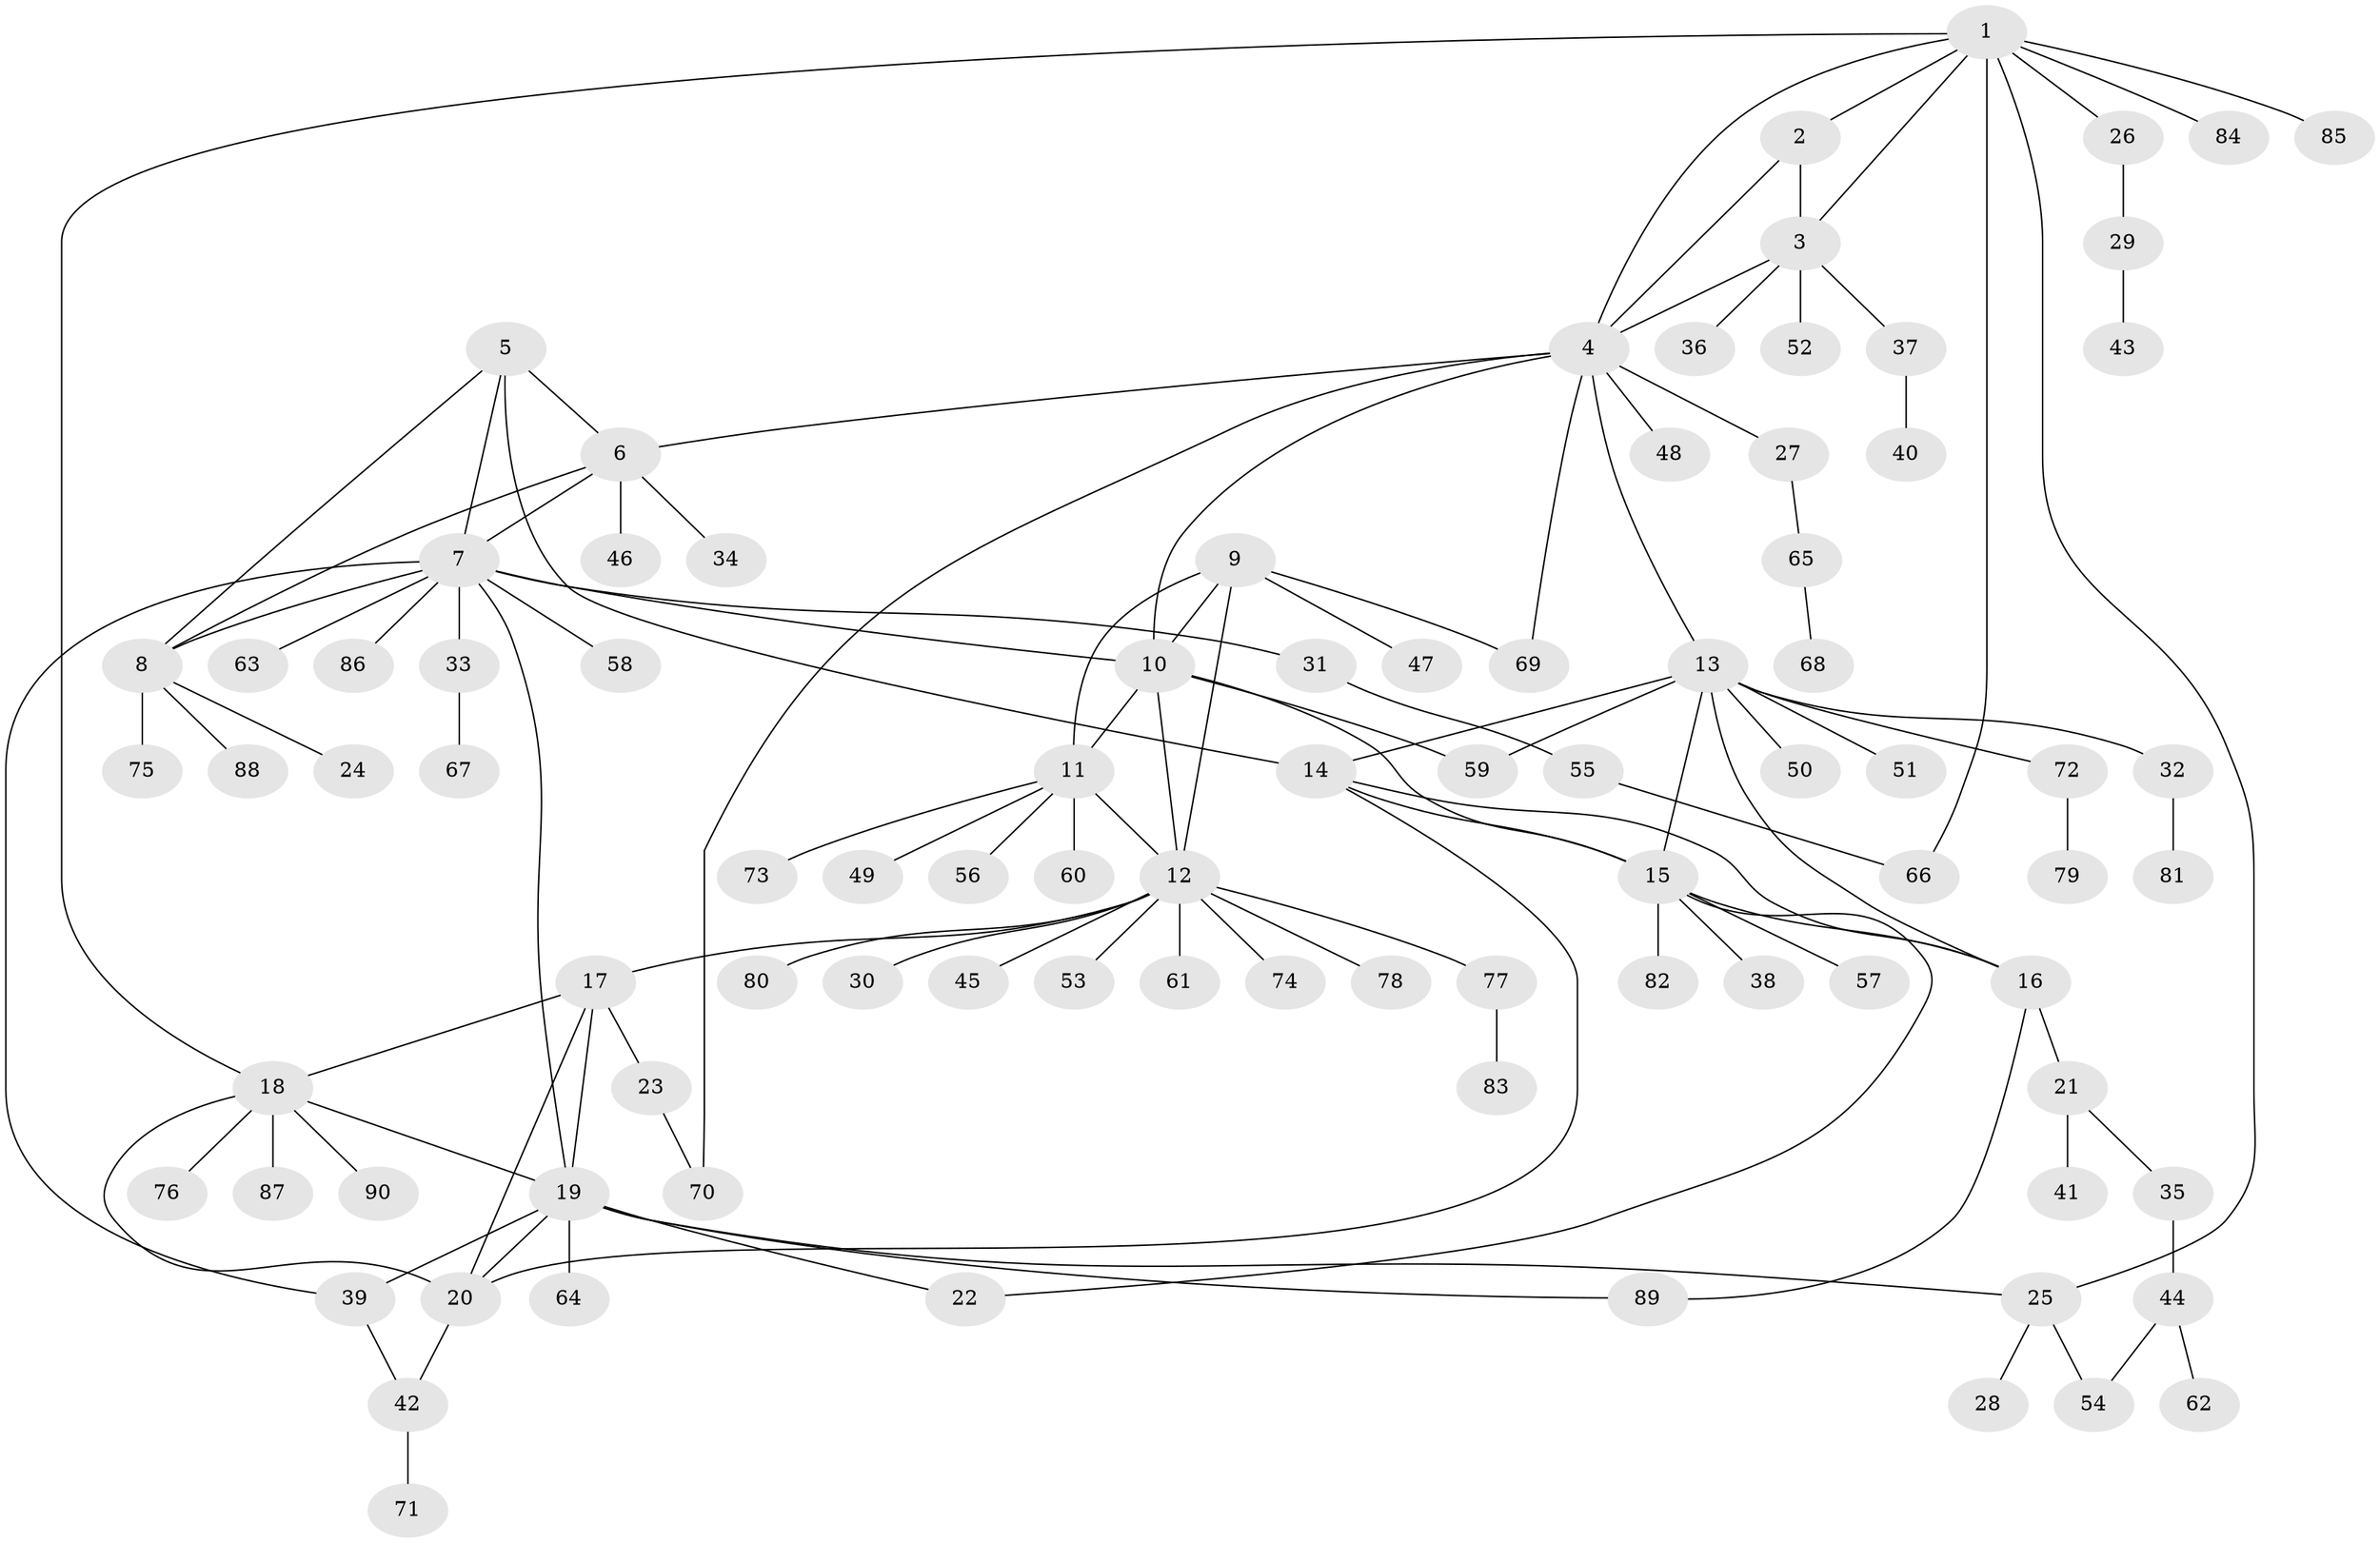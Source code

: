 // Generated by graph-tools (version 1.1) at 2025/37/03/09/25 02:37:19]
// undirected, 90 vertices, 120 edges
graph export_dot {
graph [start="1"]
  node [color=gray90,style=filled];
  1;
  2;
  3;
  4;
  5;
  6;
  7;
  8;
  9;
  10;
  11;
  12;
  13;
  14;
  15;
  16;
  17;
  18;
  19;
  20;
  21;
  22;
  23;
  24;
  25;
  26;
  27;
  28;
  29;
  30;
  31;
  32;
  33;
  34;
  35;
  36;
  37;
  38;
  39;
  40;
  41;
  42;
  43;
  44;
  45;
  46;
  47;
  48;
  49;
  50;
  51;
  52;
  53;
  54;
  55;
  56;
  57;
  58;
  59;
  60;
  61;
  62;
  63;
  64;
  65;
  66;
  67;
  68;
  69;
  70;
  71;
  72;
  73;
  74;
  75;
  76;
  77;
  78;
  79;
  80;
  81;
  82;
  83;
  84;
  85;
  86;
  87;
  88;
  89;
  90;
  1 -- 2;
  1 -- 3;
  1 -- 4;
  1 -- 18;
  1 -- 25;
  1 -- 26;
  1 -- 66;
  1 -- 84;
  1 -- 85;
  2 -- 3;
  2 -- 4;
  3 -- 4;
  3 -- 36;
  3 -- 37;
  3 -- 52;
  4 -- 6;
  4 -- 10;
  4 -- 13;
  4 -- 27;
  4 -- 48;
  4 -- 69;
  4 -- 70;
  5 -- 6;
  5 -- 7;
  5 -- 8;
  5 -- 14;
  6 -- 7;
  6 -- 8;
  6 -- 34;
  6 -- 46;
  7 -- 8;
  7 -- 10;
  7 -- 19;
  7 -- 31;
  7 -- 33;
  7 -- 39;
  7 -- 58;
  7 -- 63;
  7 -- 86;
  8 -- 24;
  8 -- 75;
  8 -- 88;
  9 -- 10;
  9 -- 11;
  9 -- 12;
  9 -- 47;
  9 -- 69;
  10 -- 11;
  10 -- 12;
  10 -- 15;
  10 -- 59;
  11 -- 12;
  11 -- 49;
  11 -- 56;
  11 -- 60;
  11 -- 73;
  12 -- 17;
  12 -- 30;
  12 -- 45;
  12 -- 53;
  12 -- 61;
  12 -- 74;
  12 -- 77;
  12 -- 78;
  12 -- 80;
  13 -- 14;
  13 -- 15;
  13 -- 16;
  13 -- 32;
  13 -- 50;
  13 -- 51;
  13 -- 59;
  13 -- 72;
  14 -- 15;
  14 -- 16;
  14 -- 20;
  15 -- 16;
  15 -- 22;
  15 -- 38;
  15 -- 57;
  15 -- 82;
  16 -- 21;
  16 -- 89;
  17 -- 18;
  17 -- 19;
  17 -- 20;
  17 -- 23;
  18 -- 19;
  18 -- 20;
  18 -- 76;
  18 -- 87;
  18 -- 90;
  19 -- 20;
  19 -- 22;
  19 -- 25;
  19 -- 39;
  19 -- 64;
  19 -- 89;
  20 -- 42;
  21 -- 35;
  21 -- 41;
  23 -- 70;
  25 -- 28;
  25 -- 54;
  26 -- 29;
  27 -- 65;
  29 -- 43;
  31 -- 55;
  32 -- 81;
  33 -- 67;
  35 -- 44;
  37 -- 40;
  39 -- 42;
  42 -- 71;
  44 -- 54;
  44 -- 62;
  55 -- 66;
  65 -- 68;
  72 -- 79;
  77 -- 83;
}
